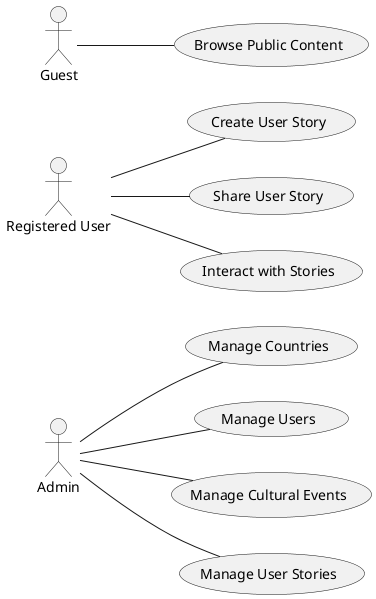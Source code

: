 @startuml
actor "Admin" as Admin
actor "Registered User" as User
actor "Guest" as Guest

usecase "Manage Countries" as UC1
usecase "Manage Users" as UC2
usecase "Manage Cultural Events" as UC3
usecase "Manage User Stories" as UC4
usecase "Create User Story" as UC5
usecase "Share User Story" as UC6
usecase "Interact with Stories" as UC7
usecase "Browse Public Content" as UC8

Admin -- UC1
Admin -- UC2
Admin -- UC3
Admin -- UC4

User -- UC5
User -- UC6
User -- UC7

Guest -- UC8

left to right direction
@enduml
